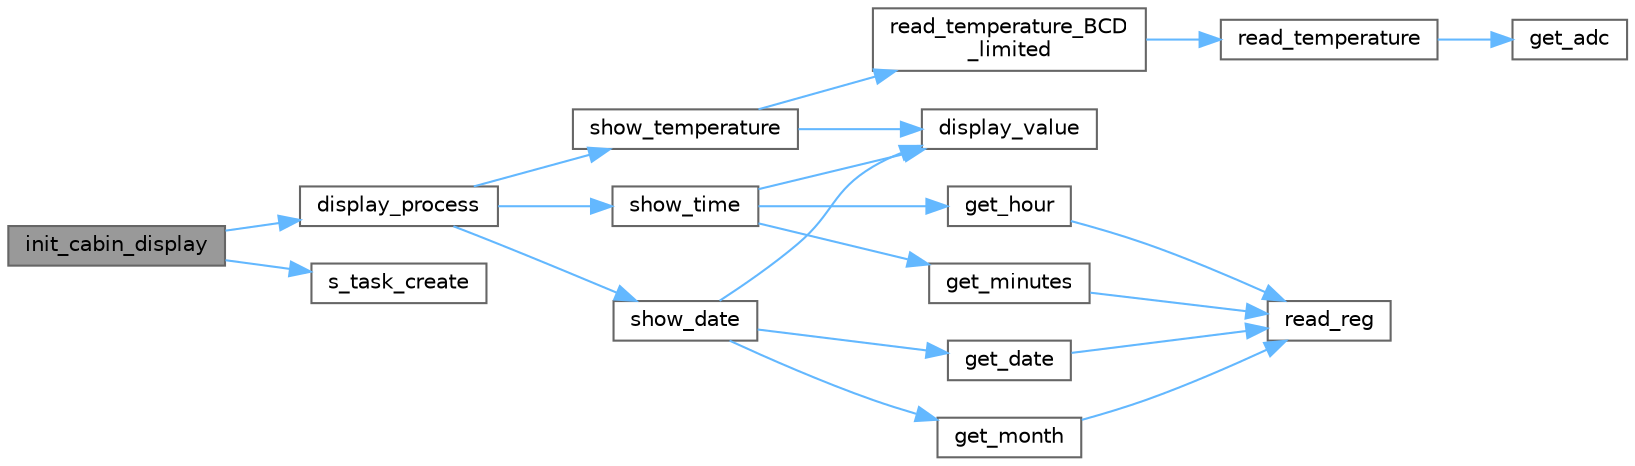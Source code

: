 digraph "init_cabin_display"
{
 // LATEX_PDF_SIZE
  bgcolor="transparent";
  edge [fontname=Helvetica,fontsize=10,labelfontname=Helvetica,labelfontsize=10];
  node [fontname=Helvetica,fontsize=10,shape=box,height=0.2,width=0.4];
  rankdir="LR";
  Node1 [id="Node000001",label="init_cabin_display",height=0.2,width=0.4,color="gray40", fillcolor="grey60", style="filled", fontcolor="black",tooltip="Initialize and start the task."];
  Node1 -> Node2 [id="edge1_Node000001_Node000002",color="steelblue1",style="solid",tooltip=" "];
  Node2 [id="Node000002",label="display_process",height=0.2,width=0.4,color="grey40", fillcolor="white", style="filled",URL="$cabin__display_8c.html#a623676cea54e765bc09b0150f9f11ee3",tooltip="Task that cycles through and displays time, date, and temperature."];
  Node2 -> Node3 [id="edge2_Node000002_Node000003",color="steelblue1",style="solid",tooltip=" "];
  Node3 [id="Node000003",label="show_date",height=0.2,width=0.4,color="grey40", fillcolor="white", style="filled",URL="$cabin__display_8c.html#ac509fb687538ef74425d0afa4758e349",tooltip="Display the current date in (DD MM) format."];
  Node3 -> Node4 [id="edge3_Node000003_Node000004",color="steelblue1",style="solid",tooltip=" "];
  Node4 [id="Node000004",label="display_value",height=0.2,width=0.4,color="grey40", fillcolor="white", style="filled",URL="$cabin__display_8c.html#a1c3320d2f19fbf616c4be1c441dceb0b",tooltip="Display a 2-digit value across two 7-segment displays."];
  Node3 -> Node5 [id="edge4_Node000003_Node000005",color="steelblue1",style="solid",tooltip=" "];
  Node5 [id="Node000005",label="get_date",height=0.2,width=0.4,color="grey40", fillcolor="white", style="filled",URL="$date_8c.html#a8caf51269a00dcd8d51c4f0118543abf",tooltip="Get the date in BCD format."];
  Node5 -> Node6 [id="edge5_Node000005_Node000006",color="steelblue1",style="solid",tooltip=" "];
  Node6 [id="Node000006",label="read_reg",height=0.2,width=0.4,color="grey40", fillcolor="white", style="filled",URL="$ds1307_8c.html#a6eabf08e23fb4e463ca64022323f04d2",tooltip="Reads a DS1307 register value."];
  Node3 -> Node7 [id="edge6_Node000003_Node000007",color="steelblue1",style="solid",tooltip=" "];
  Node7 [id="Node000007",label="get_month",height=0.2,width=0.4,color="grey40", fillcolor="white", style="filled",URL="$date_8c.html#a2652d27e01e91f3af49843b6dbecd240",tooltip="Get the month in BCD format."];
  Node7 -> Node6 [id="edge7_Node000007_Node000006",color="steelblue1",style="solid",tooltip=" "];
  Node2 -> Node8 [id="edge8_Node000002_Node000008",color="steelblue1",style="solid",tooltip=" "];
  Node8 [id="Node000008",label="show_temperature",height=0.2,width=0.4,color="grey40", fillcolor="white", style="filled",URL="$cabin__display_8c.html#aedcec35a740c8a26d4d07a7e0e80ba14",tooltip="Display the current temperature in (TT dC) format."];
  Node8 -> Node4 [id="edge9_Node000008_Node000004",color="steelblue1",style="solid",tooltip=" "];
  Node8 -> Node9 [id="edge10_Node000008_Node000009",color="steelblue1",style="solid",tooltip=" "];
  Node9 [id="Node000009",label="read_temperature_BCD\l_limited",height=0.2,width=0.4,color="grey40", fillcolor="white", style="filled",URL="$tempr_8c.html#ae4bae2d28c2da41a357799d6387d0eaa",tooltip="Get the temperature in BCD format limited to 2 digits."];
  Node9 -> Node10 [id="edge11_Node000009_Node000010",color="steelblue1",style="solid",tooltip=" "];
  Node10 [id="Node000010",label="read_temperature",height=0.2,width=0.4,color="grey40", fillcolor="white", style="filled",URL="$tempr_8c.html#aed59bb30213aec95f169ab0215d017a3",tooltip="Get the temperature."];
  Node10 -> Node11 [id="edge12_Node000010_Node000011",color="steelblue1",style="solid",tooltip=" "];
  Node11 [id="Node000011",label="get_adc",height=0.2,width=0.4,color="grey40", fillcolor="white", style="filled",URL="$adc_8c.html#a038789a6edd6437f57cb5fcd50537611",tooltip=" "];
  Node2 -> Node12 [id="edge13_Node000002_Node000012",color="steelblue1",style="solid",tooltip=" "];
  Node12 [id="Node000012",label="show_time",height=0.2,width=0.4,color="grey40", fillcolor="white", style="filled",URL="$cabin__display_8c.html#a60628b78e24af29bb233c390d51385ce",tooltip="Display the current time in (HH:MM) format."];
  Node12 -> Node4 [id="edge14_Node000012_Node000004",color="steelblue1",style="solid",tooltip=" "];
  Node12 -> Node13 [id="edge15_Node000012_Node000013",color="steelblue1",style="solid",tooltip=" "];
  Node13 [id="Node000013",label="get_hour",height=0.2,width=0.4,color="grey40", fillcolor="white", style="filled",URL="$date_8c.html#ac584d2e0b9c3313f3962e20e33da09e9",tooltip="Get the hour in BCD format."];
  Node13 -> Node6 [id="edge16_Node000013_Node000006",color="steelblue1",style="solid",tooltip=" "];
  Node12 -> Node14 [id="edge17_Node000012_Node000014",color="steelblue1",style="solid",tooltip=" "];
  Node14 [id="Node000014",label="get_minutes",height=0.2,width=0.4,color="grey40", fillcolor="white", style="filled",URL="$date_8c.html#a186119669a4f58641ff4fbb96c90c580",tooltip="Get the minutes in BCD format."];
  Node14 -> Node6 [id="edge18_Node000014_Node000006",color="steelblue1",style="solid",tooltip=" "];
  Node1 -> Node15 [id="edge19_Node000001_Node000015",color="steelblue1",style="solid",tooltip=" "];
  Node15 [id="Node000015",label="s_task_create",height=0.2,width=0.4,color="grey40", fillcolor="white", style="filled",URL="$scheduler_8c.html#aa30bd78cb4f99124163a56d65a6cf27f",tooltip=" "];
}
